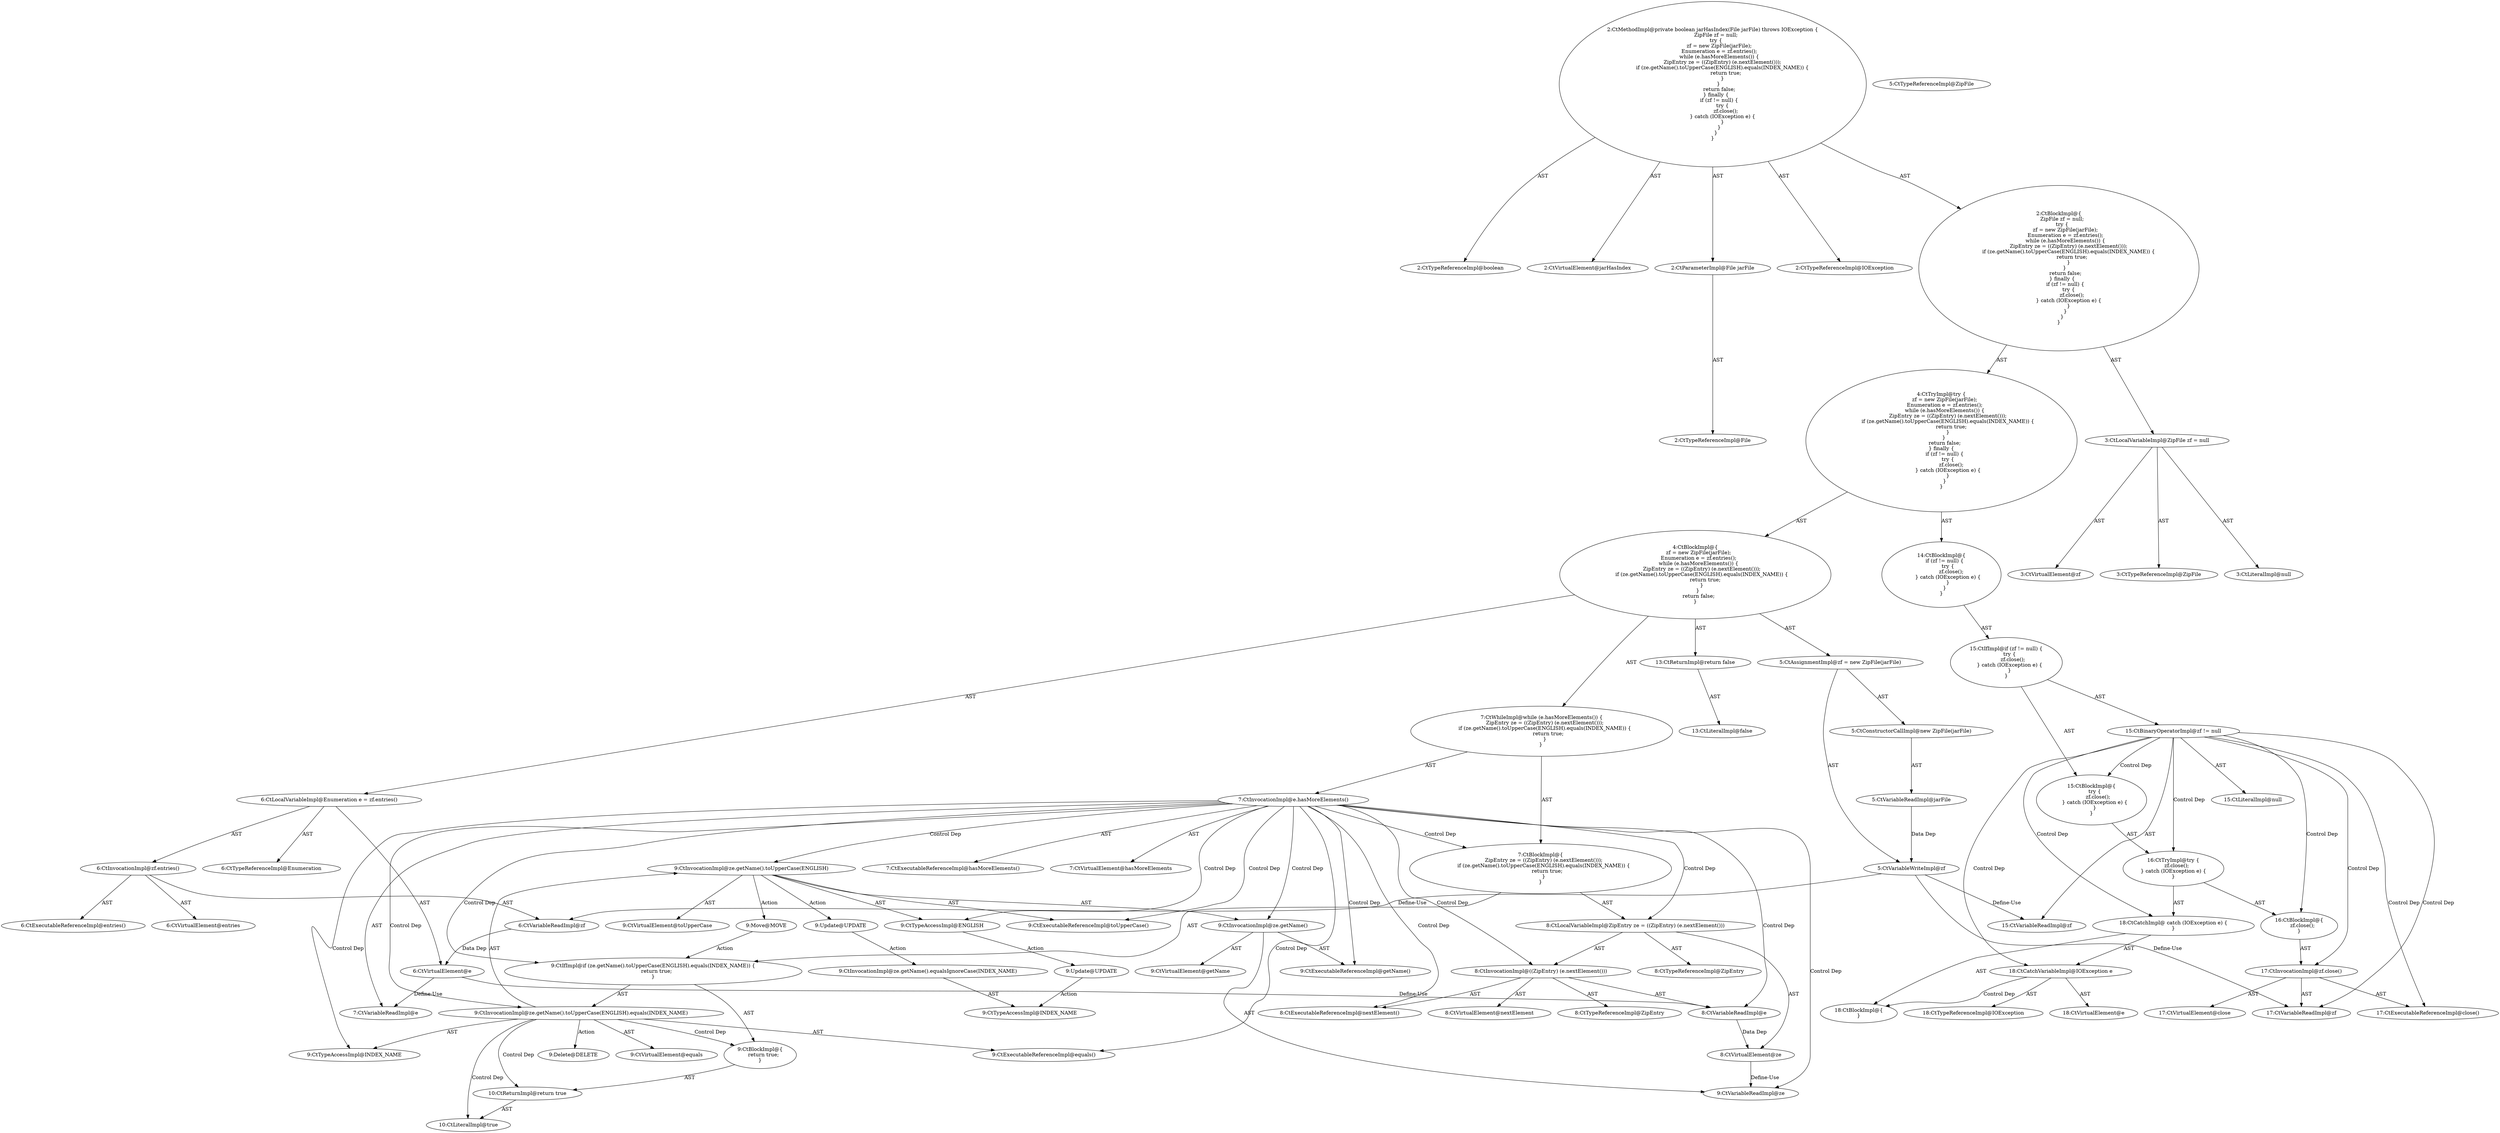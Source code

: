 digraph "jarHasIndex#?,File" {
0 [label="2:CtTypeReferenceImpl@boolean" shape=ellipse]
1 [label="2:CtVirtualElement@jarHasIndex" shape=ellipse]
2 [label="2:CtParameterImpl@File jarFile" shape=ellipse]
3 [label="2:CtTypeReferenceImpl@File" shape=ellipse]
4 [label="2:CtTypeReferenceImpl@IOException" shape=ellipse]
5 [label="3:CtTypeReferenceImpl@ZipFile" shape=ellipse]
6 [label="3:CtLiteralImpl@null" shape=ellipse]
7 [label="3:CtVirtualElement@zf" shape=ellipse]
8 [label="3:CtLocalVariableImpl@ZipFile zf = null" shape=ellipse]
9 [label="5:CtVariableWriteImpl@zf" shape=ellipse]
10 [label="5:CtTypeReferenceImpl@ZipFile" shape=ellipse]
11 [label="5:CtVariableReadImpl@jarFile" shape=ellipse]
12 [label="5:CtConstructorCallImpl@new ZipFile(jarFile)" shape=ellipse]
13 [label="5:CtAssignmentImpl@zf = new ZipFile(jarFile)" shape=ellipse]
14 [label="6:CtTypeReferenceImpl@Enumeration" shape=ellipse]
15 [label="6:CtExecutableReferenceImpl@entries()" shape=ellipse]
16 [label="6:CtVirtualElement@entries" shape=ellipse]
17 [label="6:CtVariableReadImpl@zf" shape=ellipse]
18 [label="6:CtInvocationImpl@zf.entries()" shape=ellipse]
19 [label="6:CtVirtualElement@e" shape=ellipse]
20 [label="6:CtLocalVariableImpl@Enumeration e = zf.entries()" shape=ellipse]
21 [label="7:CtExecutableReferenceImpl@hasMoreElements()" shape=ellipse]
22 [label="7:CtVirtualElement@hasMoreElements" shape=ellipse]
23 [label="7:CtVariableReadImpl@e" shape=ellipse]
24 [label="7:CtInvocationImpl@e.hasMoreElements()" shape=ellipse]
25 [label="8:CtTypeReferenceImpl@ZipEntry" shape=ellipse]
26 [label="8:CtExecutableReferenceImpl@nextElement()" shape=ellipse]
27 [label="8:CtVirtualElement@nextElement" shape=ellipse]
28 [label="8:CtVariableReadImpl@e" shape=ellipse]
29 [label="8:CtInvocationImpl@((ZipEntry) (e.nextElement()))" shape=ellipse]
30 [label="8:CtTypeReferenceImpl@ZipEntry" shape=ellipse]
31 [label="8:CtVirtualElement@ze" shape=ellipse]
32 [label="8:CtLocalVariableImpl@ZipEntry ze = ((ZipEntry) (e.nextElement()))" shape=ellipse]
33 [label="9:CtExecutableReferenceImpl@equals()" shape=ellipse]
34 [label="9:CtVirtualElement@equals" shape=ellipse]
35 [label="9:CtExecutableReferenceImpl@toUpperCase()" shape=ellipse]
36 [label="9:CtVirtualElement@toUpperCase" shape=ellipse]
37 [label="9:CtExecutableReferenceImpl@getName()" shape=ellipse]
38 [label="9:CtVirtualElement@getName" shape=ellipse]
39 [label="9:CtVariableReadImpl@ze" shape=ellipse]
40 [label="9:CtInvocationImpl@ze.getName()" shape=ellipse]
41 [label="9:CtTypeAccessImpl@ENGLISH" shape=ellipse]
42 [label="9:CtInvocationImpl@ze.getName().toUpperCase(ENGLISH)" shape=ellipse]
43 [label="9:CtTypeAccessImpl@INDEX_NAME" shape=ellipse]
44 [label="9:CtInvocationImpl@ze.getName().toUpperCase(ENGLISH).equals(INDEX_NAME)" shape=ellipse]
45 [label="10:CtLiteralImpl@true" shape=ellipse]
46 [label="10:CtReturnImpl@return true" shape=ellipse]
47 [label="9:CtBlockImpl@\{
    return true;
\}" shape=ellipse]
48 [label="9:CtIfImpl@if (ze.getName().toUpperCase(ENGLISH).equals(INDEX_NAME)) \{
    return true;
\}" shape=ellipse]
49 [label="7:CtBlockImpl@\{
    ZipEntry ze = ((ZipEntry) (e.nextElement()));
    if (ze.getName().toUpperCase(ENGLISH).equals(INDEX_NAME)) \{
        return true;
    \}
\}" shape=ellipse]
50 [label="7:CtWhileImpl@while (e.hasMoreElements()) \{
    ZipEntry ze = ((ZipEntry) (e.nextElement()));
    if (ze.getName().toUpperCase(ENGLISH).equals(INDEX_NAME)) \{
        return true;
    \}
\} " shape=ellipse]
51 [label="13:CtLiteralImpl@false" shape=ellipse]
52 [label="13:CtReturnImpl@return false" shape=ellipse]
53 [label="4:CtBlockImpl@\{
    zf = new ZipFile(jarFile);
    Enumeration e = zf.entries();
    while (e.hasMoreElements()) \{
        ZipEntry ze = ((ZipEntry) (e.nextElement()));
        if (ze.getName().toUpperCase(ENGLISH).equals(INDEX_NAME)) \{
            return true;
        \}
    \} 
    return false;
\}" shape=ellipse]
54 [label="15:CtVariableReadImpl@zf" shape=ellipse]
55 [label="15:CtLiteralImpl@null" shape=ellipse]
56 [label="15:CtBinaryOperatorImpl@zf != null" shape=ellipse]
57 [label="17:CtExecutableReferenceImpl@close()" shape=ellipse]
58 [label="17:CtVirtualElement@close" shape=ellipse]
59 [label="17:CtVariableReadImpl@zf" shape=ellipse]
60 [label="17:CtInvocationImpl@zf.close()" shape=ellipse]
61 [label="16:CtBlockImpl@\{
    zf.close();
\}" shape=ellipse]
62 [label="18:CtVirtualElement@e" shape=ellipse]
63 [label="18:CtTypeReferenceImpl@IOException" shape=ellipse]
64 [label="18:CtCatchVariableImpl@IOException e" shape=ellipse]
65 [label="18:CtBlockImpl@\{
\}" shape=ellipse]
66 [label="18:CtCatchImpl@ catch (IOException e) \{
\}" shape=ellipse]
67 [label="16:CtTryImpl@try \{
    zf.close();
\} catch (IOException e) \{
\}" shape=ellipse]
68 [label="15:CtBlockImpl@\{
    try \{
        zf.close();
    \} catch (IOException e) \{
    \}
\}" shape=ellipse]
69 [label="15:CtIfImpl@if (zf != null) \{
    try \{
        zf.close();
    \} catch (IOException e) \{
    \}
\}" shape=ellipse]
70 [label="14:CtBlockImpl@\{
    if (zf != null) \{
        try \{
            zf.close();
        \} catch (IOException e) \{
        \}
    \}
\}" shape=ellipse]
71 [label="4:CtTryImpl@try \{
    zf = new ZipFile(jarFile);
    Enumeration e = zf.entries();
    while (e.hasMoreElements()) \{
        ZipEntry ze = ((ZipEntry) (e.nextElement()));
        if (ze.getName().toUpperCase(ENGLISH).equals(INDEX_NAME)) \{
            return true;
        \}
    \} 
    return false;
\} finally \{
    if (zf != null) \{
        try \{
            zf.close();
        \} catch (IOException e) \{
        \}
    \}
\}" shape=ellipse]
72 [label="2:CtBlockImpl@\{
    ZipFile zf = null;
    try \{
        zf = new ZipFile(jarFile);
        Enumeration e = zf.entries();
        while (e.hasMoreElements()) \{
            ZipEntry ze = ((ZipEntry) (e.nextElement()));
            if (ze.getName().toUpperCase(ENGLISH).equals(INDEX_NAME)) \{
                return true;
            \}
        \} 
        return false;
    \} finally \{
        if (zf != null) \{
            try \{
                zf.close();
            \} catch (IOException e) \{
            \}
        \}
    \}
\}" shape=ellipse]
73 [label="2:CtMethodImpl@private boolean jarHasIndex(File jarFile) throws IOException \{
    ZipFile zf = null;
    try \{
        zf = new ZipFile(jarFile);
        Enumeration e = zf.entries();
        while (e.hasMoreElements()) \{
            ZipEntry ze = ((ZipEntry) (e.nextElement()));
            if (ze.getName().toUpperCase(ENGLISH).equals(INDEX_NAME)) \{
                return true;
            \}
        \} 
        return false;
    \} finally \{
        if (zf != null) \{
            try \{
                zf.close();
            \} catch (IOException e) \{
            \}
        \}
    \}
\}" shape=ellipse]
74 [label="9:Update@UPDATE" shape=ellipse]
75 [label="9:CtInvocationImpl@ze.getName().equalsIgnoreCase(INDEX_NAME)" shape=ellipse]
76 [label="9:Update@UPDATE" shape=ellipse]
77 [label="9:CtTypeAccessImpl@INDEX_NAME" shape=ellipse]
78 [label="9:Delete@DELETE" shape=ellipse]
79 [label="9:Move@MOVE" shape=ellipse]
2 -> 3 [label="AST"];
8 -> 7 [label="AST"];
8 -> 5 [label="AST"];
8 -> 6 [label="AST"];
9 -> 17 [label="Define-Use"];
9 -> 54 [label="Define-Use"];
9 -> 59 [label="Define-Use"];
11 -> 9 [label="Data Dep"];
12 -> 11 [label="AST"];
13 -> 9 [label="AST"];
13 -> 12 [label="AST"];
17 -> 19 [label="Data Dep"];
18 -> 16 [label="AST"];
18 -> 17 [label="AST"];
18 -> 15 [label="AST"];
19 -> 23 [label="Define-Use"];
19 -> 28 [label="Define-Use"];
20 -> 19 [label="AST"];
20 -> 14 [label="AST"];
20 -> 18 [label="AST"];
24 -> 22 [label="AST"];
24 -> 23 [label="AST"];
24 -> 21 [label="AST"];
24 -> 49 [label="Control Dep"];
24 -> 32 [label="Control Dep"];
24 -> 29 [label="Control Dep"];
24 -> 26 [label="Control Dep"];
24 -> 28 [label="Control Dep"];
24 -> 48 [label="Control Dep"];
24 -> 44 [label="Control Dep"];
24 -> 33 [label="Control Dep"];
24 -> 42 [label="Control Dep"];
24 -> 35 [label="Control Dep"];
24 -> 40 [label="Control Dep"];
24 -> 37 [label="Control Dep"];
24 -> 39 [label="Control Dep"];
24 -> 41 [label="Control Dep"];
24 -> 43 [label="Control Dep"];
28 -> 31 [label="Data Dep"];
29 -> 27 [label="AST"];
29 -> 30 [label="AST"];
29 -> 28 [label="AST"];
29 -> 26 [label="AST"];
31 -> 39 [label="Define-Use"];
32 -> 31 [label="AST"];
32 -> 25 [label="AST"];
32 -> 29 [label="AST"];
40 -> 38 [label="AST"];
40 -> 39 [label="AST"];
40 -> 37 [label="AST"];
41 -> 76 [label="Action"];
42 -> 36 [label="AST"];
42 -> 40 [label="AST"];
42 -> 35 [label="AST"];
42 -> 41 [label="AST"];
42 -> 74 [label="Action"];
42 -> 79 [label="Action"];
44 -> 34 [label="AST"];
44 -> 42 [label="AST"];
44 -> 33 [label="AST"];
44 -> 43 [label="AST"];
44 -> 47 [label="Control Dep"];
44 -> 46 [label="Control Dep"];
44 -> 45 [label="Control Dep"];
44 -> 78 [label="Action"];
46 -> 45 [label="AST"];
47 -> 46 [label="AST"];
48 -> 44 [label="AST"];
48 -> 47 [label="AST"];
49 -> 32 [label="AST"];
49 -> 48 [label="AST"];
50 -> 24 [label="AST"];
50 -> 49 [label="AST"];
52 -> 51 [label="AST"];
53 -> 13 [label="AST"];
53 -> 20 [label="AST"];
53 -> 50 [label="AST"];
53 -> 52 [label="AST"];
56 -> 54 [label="AST"];
56 -> 55 [label="AST"];
56 -> 68 [label="Control Dep"];
56 -> 67 [label="Control Dep"];
56 -> 61 [label="Control Dep"];
56 -> 60 [label="Control Dep"];
56 -> 57 [label="Control Dep"];
56 -> 59 [label="Control Dep"];
56 -> 66 [label="Control Dep"];
56 -> 64 [label="Control Dep"];
60 -> 58 [label="AST"];
60 -> 59 [label="AST"];
60 -> 57 [label="AST"];
61 -> 60 [label="AST"];
64 -> 62 [label="AST"];
64 -> 63 [label="AST"];
64 -> 65 [label="Control Dep"];
66 -> 64 [label="AST"];
66 -> 65 [label="AST"];
67 -> 61 [label="AST"];
67 -> 66 [label="AST"];
68 -> 67 [label="AST"];
69 -> 56 [label="AST"];
69 -> 68 [label="AST"];
70 -> 69 [label="AST"];
71 -> 53 [label="AST"];
71 -> 70 [label="AST"];
72 -> 8 [label="AST"];
72 -> 71 [label="AST"];
73 -> 1 [label="AST"];
73 -> 0 [label="AST"];
73 -> 2 [label="AST"];
73 -> 4 [label="AST"];
73 -> 72 [label="AST"];
74 -> 75 [label="Action"];
75 -> 77 [label="AST"];
76 -> 77 [label="Action"];
79 -> 48 [label="Action"];
}